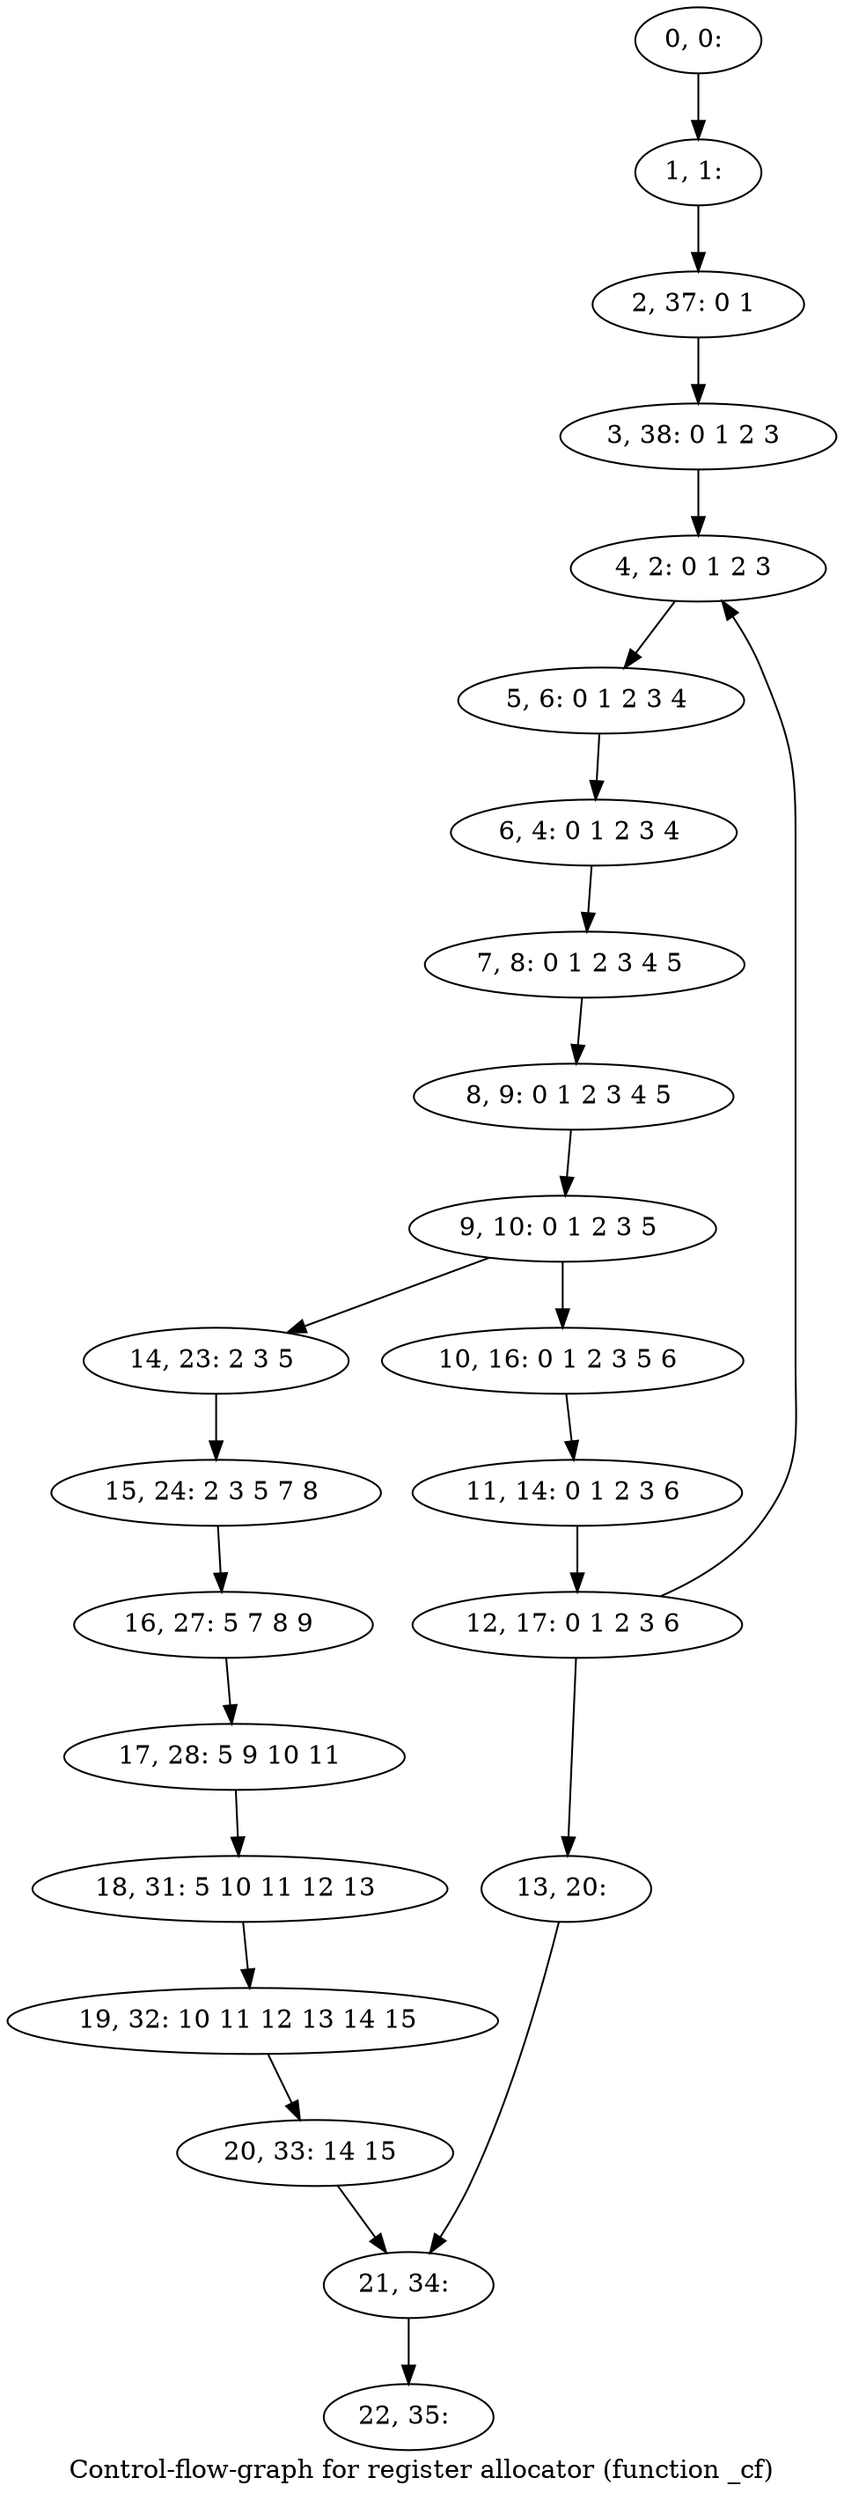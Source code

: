 digraph G {
graph [label="Control-flow-graph for register allocator (function _cf)"]
0[label="0, 0: "];
1[label="1, 1: "];
2[label="2, 37: 0 1 "];
3[label="3, 38: 0 1 2 3 "];
4[label="4, 2: 0 1 2 3 "];
5[label="5, 6: 0 1 2 3 4 "];
6[label="6, 4: 0 1 2 3 4 "];
7[label="7, 8: 0 1 2 3 4 5 "];
8[label="8, 9: 0 1 2 3 4 5 "];
9[label="9, 10: 0 1 2 3 5 "];
10[label="10, 16: 0 1 2 3 5 6 "];
11[label="11, 14: 0 1 2 3 6 "];
12[label="12, 17: 0 1 2 3 6 "];
13[label="13, 20: "];
14[label="14, 23: 2 3 5 "];
15[label="15, 24: 2 3 5 7 8 "];
16[label="16, 27: 5 7 8 9 "];
17[label="17, 28: 5 9 10 11 "];
18[label="18, 31: 5 10 11 12 13 "];
19[label="19, 32: 10 11 12 13 14 15 "];
20[label="20, 33: 14 15 "];
21[label="21, 34: "];
22[label="22, 35: "];
0->1 ;
1->2 ;
2->3 ;
3->4 ;
4->5 ;
5->6 ;
6->7 ;
7->8 ;
8->9 ;
9->10 ;
9->14 ;
10->11 ;
11->12 ;
12->13 ;
12->4 ;
13->21 ;
14->15 ;
15->16 ;
16->17 ;
17->18 ;
18->19 ;
19->20 ;
20->21 ;
21->22 ;
}
